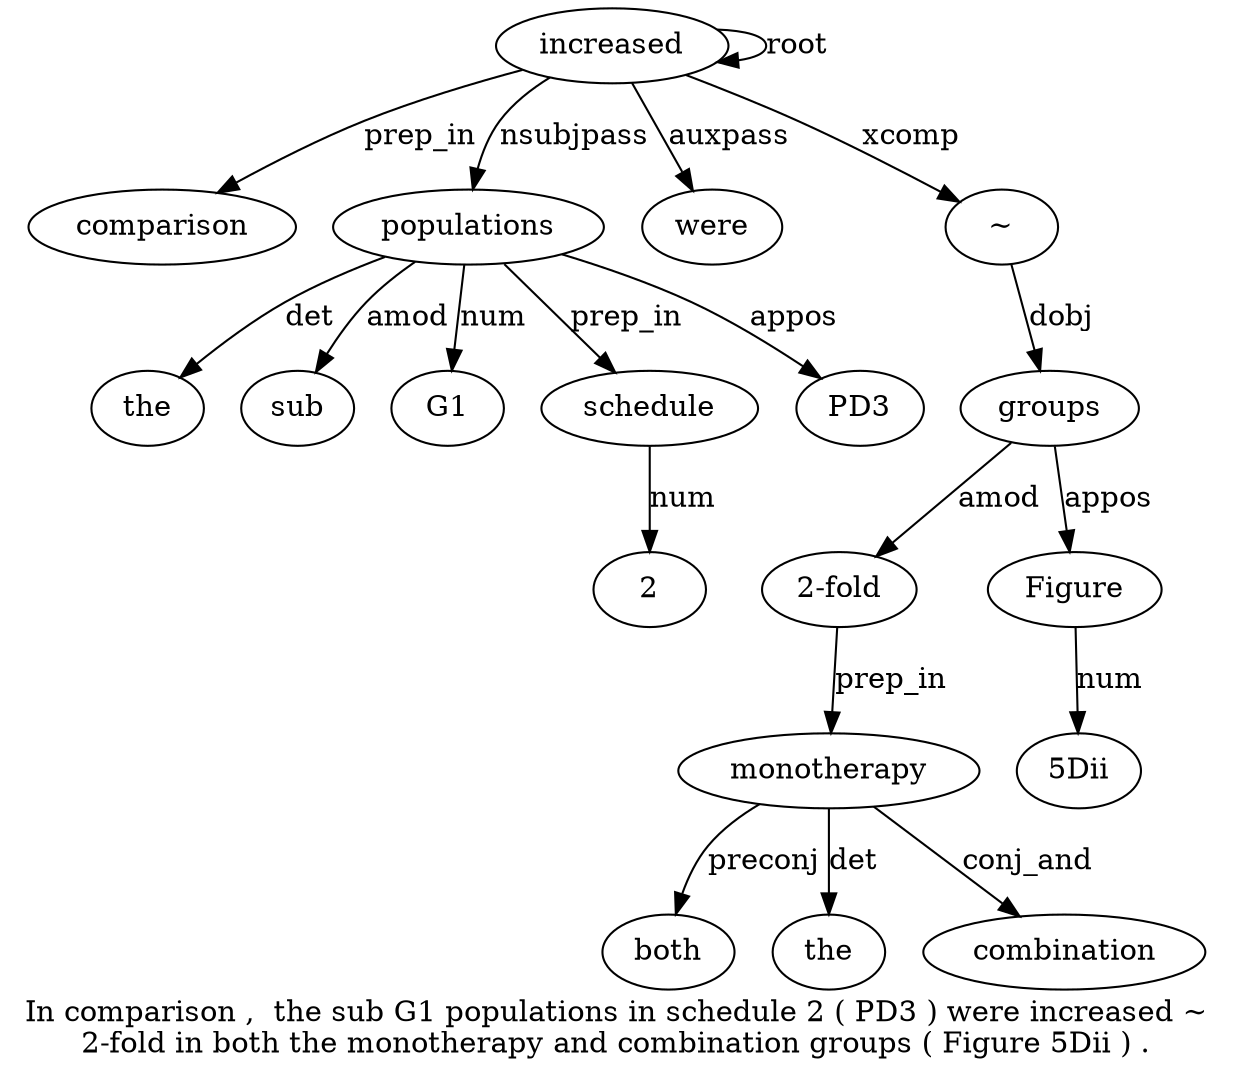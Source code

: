 digraph "In comparison ,  the sub G1 populations in schedule 2 ( PD3 ) were increased ∼ 2-fold in both the monotherapy and combination groups ( Figure 5Dii ) ." {
label="In comparison ,  the sub G1 populations in schedule 2 ( PD3 ) were increased ∼
2-fold in both the monotherapy and combination groups ( Figure 5Dii ) .";
increased15 [style=filled, fillcolor=white, label=increased];
comparison2 [style=filled, fillcolor=white, label=comparison];
increased15 -> comparison2  [label=prep_in];
populations7 [style=filled, fillcolor=white, label=populations];
the4 [style=filled, fillcolor=white, label=the];
populations7 -> the4  [label=det];
sub5 [style=filled, fillcolor=white, label=sub];
populations7 -> sub5  [label=amod];
G16 [style=filled, fillcolor=white, label=G1];
populations7 -> G16  [label=num];
increased15 -> populations7  [label=nsubjpass];
schedule9 [style=filled, fillcolor=white, label=schedule];
populations7 -> schedule9  [label=prep_in];
210 [style=filled, fillcolor=white, label=2];
schedule9 -> 210  [label=num];
PD312 [style=filled, fillcolor=white, label=PD3];
populations7 -> PD312  [label=appos];
were14 [style=filled, fillcolor=white, label=were];
increased15 -> were14  [label=auxpass];
increased15 -> increased15  [label=root];
"∼16" [style=filled, fillcolor=white, label="∼"];
increased15 -> "∼16"  [label=xcomp];
groups24 [style=filled, fillcolor=white, label=groups];
"2-fold17" [style=filled, fillcolor=white, label="2-fold"];
groups24 -> "2-fold17"  [label=amod];
monotherapy21 [style=filled, fillcolor=white, label=monotherapy];
both19 [style=filled, fillcolor=white, label=both];
monotherapy21 -> both19  [label=preconj];
the20 [style=filled, fillcolor=white, label=the];
monotherapy21 -> the20  [label=det];
"2-fold17" -> monotherapy21  [label=prep_in];
combination23 [style=filled, fillcolor=white, label=combination];
monotherapy21 -> combination23  [label=conj_and];
"∼16" -> groups24  [label=dobj];
Figure26 [style=filled, fillcolor=white, label=Figure];
groups24 -> Figure26  [label=appos];
"5Dii27" [style=filled, fillcolor=white, label="5Dii"];
Figure26 -> "5Dii27"  [label=num];
}
